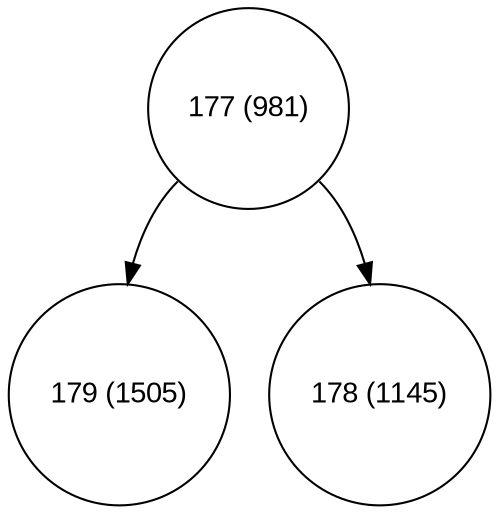digraph move_down {
	node [fontname="Arial", shape="circle", width=0.5]; 

	0 [label = "177 (981)"];
	0:sw -> 1;
	1 [label = "179 (1505)"];
	0:se -> 2;
	2 [label = "178 (1145)"];
}
